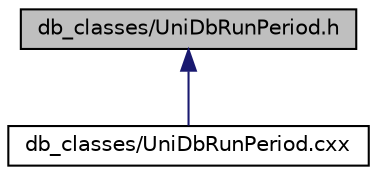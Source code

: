 digraph "db_classes/UniDbRunPeriod.h"
{
  edge [fontname="Helvetica",fontsize="10",labelfontname="Helvetica",labelfontsize="10"];
  node [fontname="Helvetica",fontsize="10",shape=record];
  Node1 [label="db_classes/UniDbRunPeriod.h",height=0.2,width=0.4,color="black", fillcolor="grey75", style="filled", fontcolor="black"];
  Node1 -> Node2 [dir="back",color="midnightblue",fontsize="10",style="solid",fontname="Helvetica"];
  Node2 [label="db_classes/UniDbRunPeriod.cxx",height=0.2,width=0.4,color="black", fillcolor="white", style="filled",URL="$_uni_db_run_period_8cxx.html"];
}
